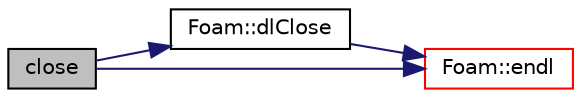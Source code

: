 digraph "close"
{
  bgcolor="transparent";
  edge [fontname="Helvetica",fontsize="10",labelfontname="Helvetica",labelfontsize="10"];
  node [fontname="Helvetica",fontsize="10",shape=record];
  rankdir="LR";
  Node32 [label="close",height=0.2,width=0.4,color="black", fillcolor="grey75", style="filled", fontcolor="black"];
  Node32 -> Node33 [color="midnightblue",fontsize="10",style="solid",fontname="Helvetica"];
  Node33 [label="Foam::dlClose",height=0.2,width=0.4,color="black",URL="$a21851.html#a441a60ac6f348d68c1734f3be1dab07f",tooltip="Close a dlopened library using handle. Return true if successful. "];
  Node33 -> Node34 [color="midnightblue",fontsize="10",style="solid",fontname="Helvetica"];
  Node34 [label="Foam::endl",height=0.2,width=0.4,color="red",URL="$a21851.html#a2db8fe02a0d3909e9351bb4275b23ce4",tooltip="Add newline and flush stream. "];
  Node32 -> Node34 [color="midnightblue",fontsize="10",style="solid",fontname="Helvetica"];
}
